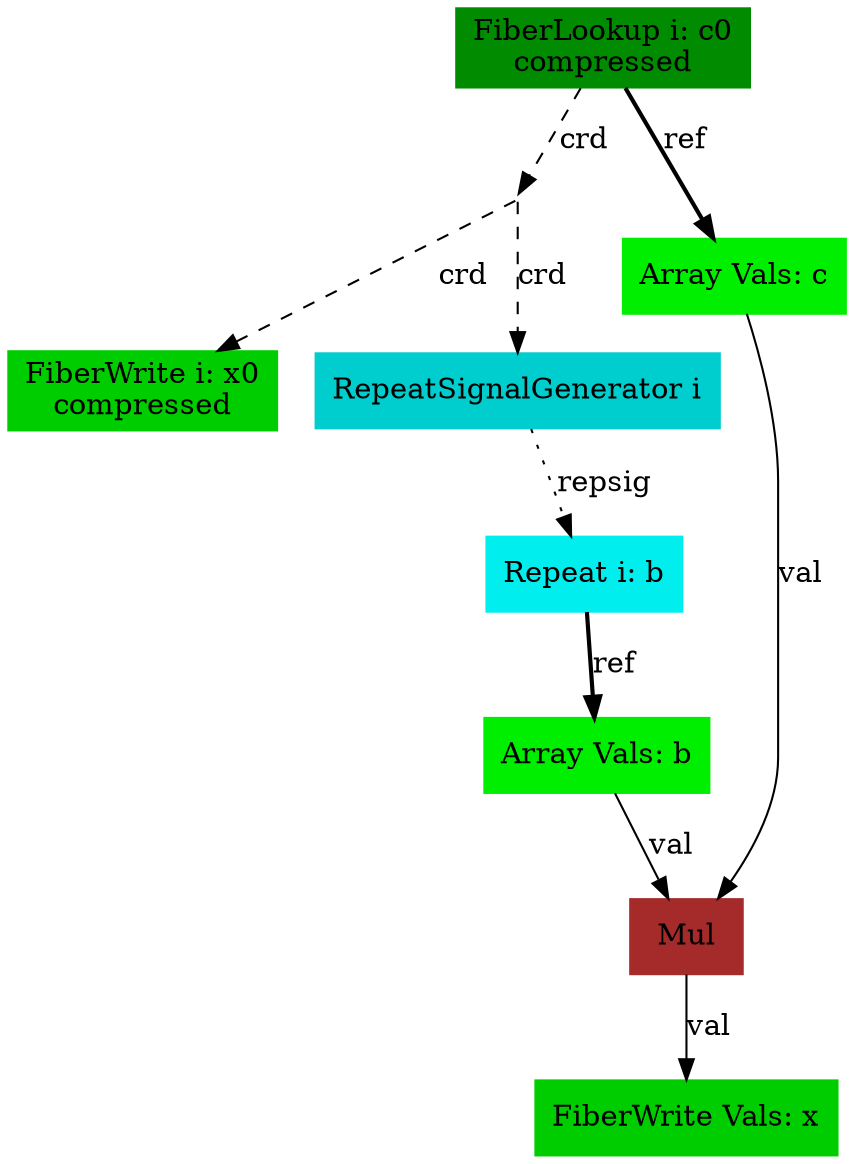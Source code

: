 digraph SAM {
    comment="x=s0,b=none,c=s0"
    8 [comment="type=fiberlookup,index=i,tensor=c,mode=0,format=compressed,src=true,root=true" label="FiberLookup i: c0\ncompressed" color=green4 shape=box style=filled type="fiberlookup" index="i" tensor="c" mode="0" format="compressed" src="true" root="true"]
    7 [comment="type=broadcast" shape=point style=invis type="broadcast"]
    1 [comment="type=fiberwrite,index=i,tensor=x,mode=0,format=compressed,segsize=2,crdsize=c0_dim,sink=true" label="FiberWrite i: x0\ncompressed" color=green3 shape=box style=filled type="fiberwrite" index="i" tensor="x" mode="0" format="compressed" segsize="2" crdsize="c0_dim" sink="true"]
    6 [comment="type=repsiggen,index=i" label="RepeatSignalGenerator i" color=cyan3 shape=box style=filled type="repsiggen" index="i"]
    5 [comment="type=repeat,index=i,tensor=b,root=true" label="Repeat i: b" color=cyan2 shape=box style=filled type="repeat" index="i" tensor="b" root="true"]
    3 [comment="type=arrayvals,tensor=b" label="Array Vals: b" color=green2 shape=box style=filled type="arrayvals" tensor="b"]
    2 [comment="type=mul" label="Mul" color=brown shape=box style=filled type="mul"]
    0 [comment="type=fiberwrite,mode=vals,tensor=x,size=1*c0_dim,sink=true" label="FiberWrite Vals: x" color=green3 shape=box style=filled type="fiberwrite" tensor="x" mode="vals" size="1*c0_dim" sink="true"]
    4 [comment="type=arrayvals,tensor=c" label="Array Vals: c" color=green2 shape=box style=filled type="arrayvals" tensor="c"]
    8 -> 7 [label="crd" style=dashed type="crd" comment=""]
    7 -> 1 [label="crd" style=dashed type="crd"]
    7 -> 6 [label="crd" style=dashed type="crd"]
    6 -> 5 [label="repsig" style=dotted type="repsig"]
    5 -> 3 [label="ref" style=bold type="ref"]
    3 -> 2 [label="val" type="val"]
    2 -> 0 [label="val" type="val"]
    8 -> 4 [label="ref" style=bold type="ref" comment=""]
    4 -> 2 [label="val" type="val"]
}
